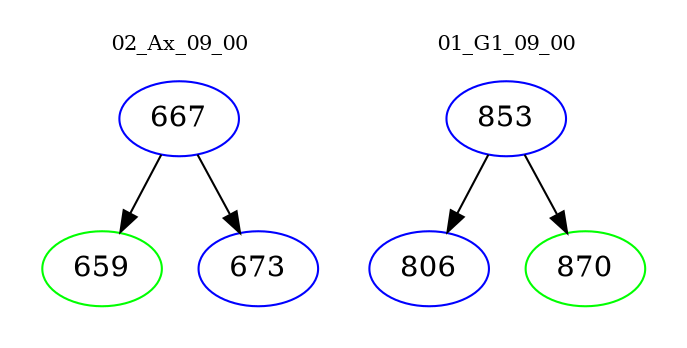 digraph{
subgraph cluster_0 {
color = white
label = "02_Ax_09_00";
fontsize=10;
T0_667 [label="667", color="blue"]
T0_667 -> T0_659 [color="black"]
T0_659 [label="659", color="green"]
T0_667 -> T0_673 [color="black"]
T0_673 [label="673", color="blue"]
}
subgraph cluster_1 {
color = white
label = "01_G1_09_00";
fontsize=10;
T1_853 [label="853", color="blue"]
T1_853 -> T1_806 [color="black"]
T1_806 [label="806", color="blue"]
T1_853 -> T1_870 [color="black"]
T1_870 [label="870", color="green"]
}
}
